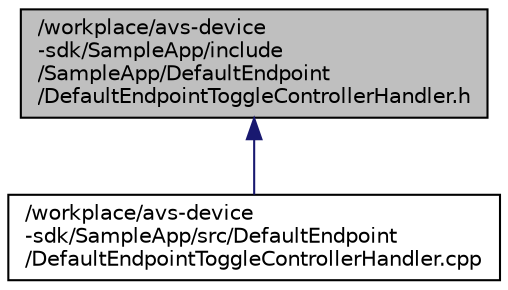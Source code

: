 digraph "/workplace/avs-device-sdk/SampleApp/include/SampleApp/DefaultEndpoint/DefaultEndpointToggleControllerHandler.h"
{
 // LATEX_PDF_SIZE
  edge [fontname="Helvetica",fontsize="10",labelfontname="Helvetica",labelfontsize="10"];
  node [fontname="Helvetica",fontsize="10",shape=record];
  Node1 [label="/workplace/avs-device\l-sdk/SampleApp/include\l/SampleApp/DefaultEndpoint\l/DefaultEndpointToggleControllerHandler.h",height=0.2,width=0.4,color="black", fillcolor="grey75", style="filled", fontcolor="black",tooltip=" "];
  Node1 -> Node2 [dir="back",color="midnightblue",fontsize="10",style="solid",fontname="Helvetica"];
  Node2 [label="/workplace/avs-device\l-sdk/SampleApp/src/DefaultEndpoint\l/DefaultEndpointToggleControllerHandler.cpp",height=0.2,width=0.4,color="black", fillcolor="white", style="filled",URL="$_default_endpoint_toggle_controller_handler_8cpp.html",tooltip=" "];
}
